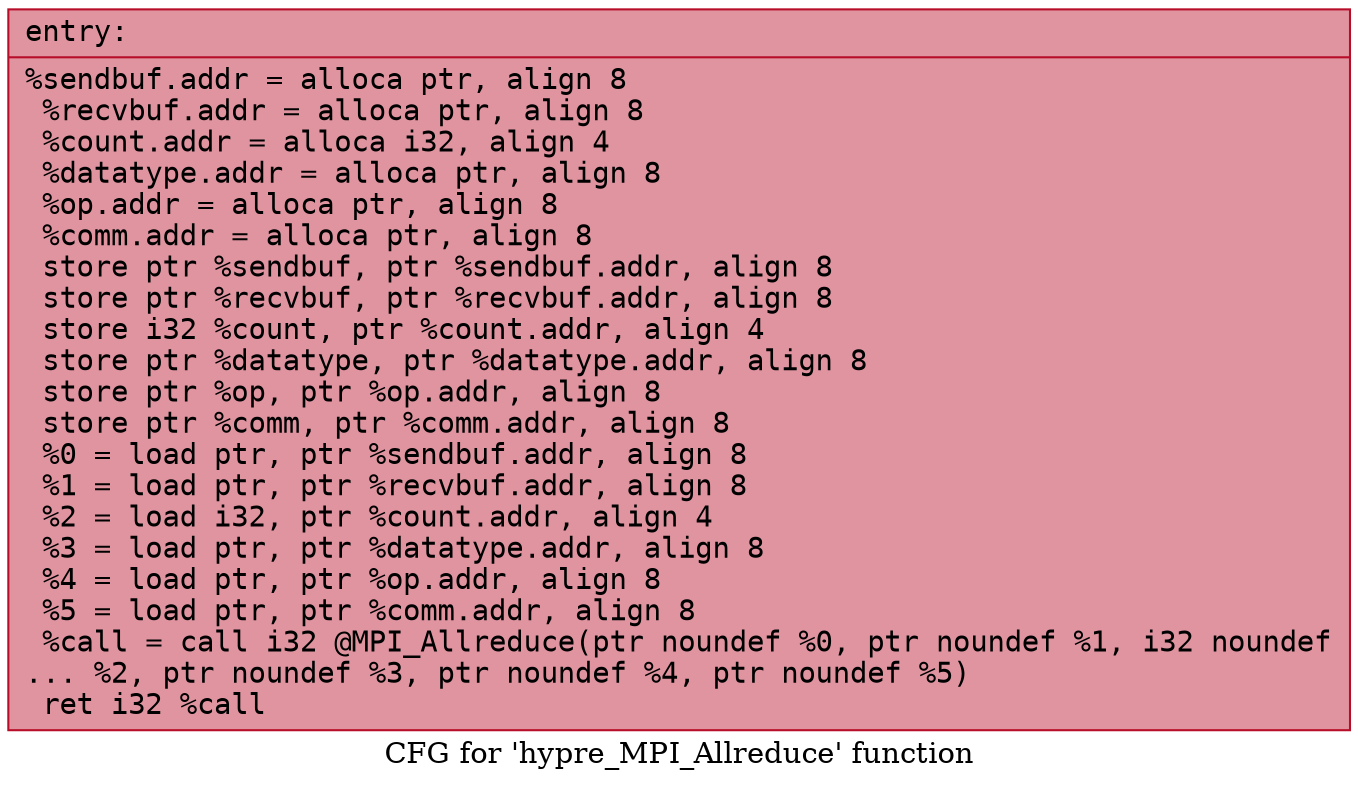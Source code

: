 digraph "CFG for 'hypre_MPI_Allreduce' function" {
	label="CFG for 'hypre_MPI_Allreduce' function";

	Node0x5555d6656d30 [shape=record,color="#b70d28ff", style=filled, fillcolor="#b70d2870" fontname="Courier",label="{entry:\l|  %sendbuf.addr = alloca ptr, align 8\l  %recvbuf.addr = alloca ptr, align 8\l  %count.addr = alloca i32, align 4\l  %datatype.addr = alloca ptr, align 8\l  %op.addr = alloca ptr, align 8\l  %comm.addr = alloca ptr, align 8\l  store ptr %sendbuf, ptr %sendbuf.addr, align 8\l  store ptr %recvbuf, ptr %recvbuf.addr, align 8\l  store i32 %count, ptr %count.addr, align 4\l  store ptr %datatype, ptr %datatype.addr, align 8\l  store ptr %op, ptr %op.addr, align 8\l  store ptr %comm, ptr %comm.addr, align 8\l  %0 = load ptr, ptr %sendbuf.addr, align 8\l  %1 = load ptr, ptr %recvbuf.addr, align 8\l  %2 = load i32, ptr %count.addr, align 4\l  %3 = load ptr, ptr %datatype.addr, align 8\l  %4 = load ptr, ptr %op.addr, align 8\l  %5 = load ptr, ptr %comm.addr, align 8\l  %call = call i32 @MPI_Allreduce(ptr noundef %0, ptr noundef %1, i32 noundef\l... %2, ptr noundef %3, ptr noundef %4, ptr noundef %5)\l  ret i32 %call\l}"];
}
